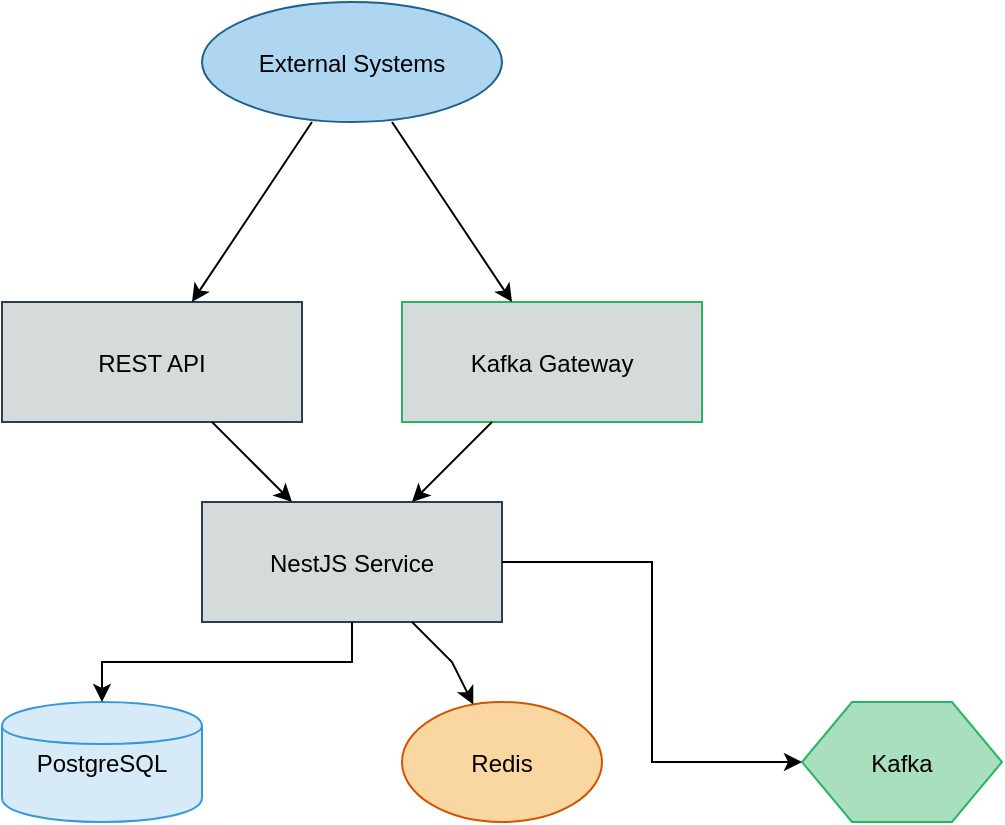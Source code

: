 <?xml version="1.0" encoding="UTF-8"?>
<mxfile>
  <diagram name="Architecture">
    <mxGraphModel dx="2000" dy="2000" grid="1" gridSize="10" guides="1" tooltips="1" connect="1" arrows="1" fold="1" shadow="0" math="0">
      <root>
        <mxCell id="0"/>
        <mxCell id="1" parent="0"/>

        <!-- External Systems -->
        <mxCell id="external-systems" value="External Systems" style="shape=ellipse;fillColor=#AED6F1;strokeColor=#1F618D;" vertex="1" parent="1">
          <mxGeometry x="400" y="50" width="150" height="60" as="geometry"/>
        </mxCell>

        <!-- REST API Gateway -->
        <mxCell id="rest-api" value="REST API" style="shape=rectangle;fillColor=#D5DBDB;strokeColor=#2C3E50;" vertex="1" parent="1">
          <mxGeometry x="300" y="200" width="150" height="60" as="geometry"/>
        </mxCell>

        <!-- Kafka Gateway -->
        <mxCell id="kafka-gateway" value="Kafka Gateway" style="shape=rectangle;fillColor=#D5DBDB;strokeColor=#28B463;" vertex="1" parent="1">
          <mxGeometry x="500" y="200" width="150" height="60" as="geometry"/>
        </mxCell>

        <!-- Backend Service -->
        <mxCell id="backend" value="NestJS Service" style="shape=rectangle;fillColor=#D5DBDB;strokeColor=#2C3E50;" vertex="1" parent="1">
          <mxGeometry x="400" y="300" width="150" height="60" as="geometry"/>
        </mxCell>

        <!-- Database -->
        <mxCell id="db" value="PostgreSQL" style="shape=cylinder;fillColor=#D6EAF8;strokeColor=#3498DB;" vertex="1" parent="1">
          <mxGeometry x="300" y="400" width="100" height="60" as="geometry"/>
        </mxCell>

        <!-- Redis Cache -->
        <mxCell id="redis" value="Redis" style="ellipse;fillColor=#FAD7A0;strokeColor=#D35400;" vertex="1" parent="1">
          <mxGeometry x="500" y="400" width="100" height="60" as="geometry"/>
        </mxCell>

        <!-- Kafka -->
        <mxCell id="kafka" value="Kafka" style="shape=hexagon;fillColor=#A9DFBF;strokeColor=#28B463;" vertex="1" parent="1">
          <mxGeometry x="700" y="400" width="100" height="60" as="geometry"/>
        </mxCell>

        <!-- Connections -->
        <mxCell id="arrow1" style="edgeStyle=elbowEdgeStyle;rounded=0;orthogonalLoop=1;jettySize=auto;orthogonal=0;" edge="1" parent="1" source="external-systems" target="rest-api">
          <mxGeometry relative="1" as="geometry"/>
        </mxCell>
        <mxCell id="arrow2" style="edgeStyle=elbowEdgeStyle;rounded=0;orthogonalLoop=1;jettySize=auto;orthogonal=0;" edge="1" parent="1" source="external-systems" target="kafka-gateway">
          <mxGeometry relative="1" as="geometry"/>
        </mxCell>
        <mxCell id="arrow3" style="edgeStyle=elbowEdgeStyle;rounded=0;orthogonalLoop=1;jettySize=auto;orthogonal=0;" edge="1" parent="1" source="rest-api" target="backend">
          <mxGeometry relative="1" as="geometry"/>
        </mxCell>
        <mxCell id="arrow4" style="edgeStyle=elbowEdgeStyle;rounded=0;orthogonalLoop=1;jettySize=auto;orthogonal=0;" edge="1" parent="1" source="kafka-gateway" target="backend">
          <mxGeometry relative="1" as="geometry"/>
        </mxCell>
        <mxCell id="arrow5" style="edgeStyle=elbowEdgeStyle;rounded=0;orthogonalLoop=1;jettySize=auto;orthogonal=0;" edge="1" parent="1" source="backend" target="db">
          <mxGeometry relative="1" as="geometry"/>
        </mxCell>
        <mxCell id="arrow6" style="edgeStyle=elbowEdgeStyle;rounded=0;orthogonalLoop=1;jettySize=auto;orthogonal=0;" edge="1" parent="1" source="backend" target="redis">
          <mxGeometry relative="1" as="geometry"/>
        </mxCell>
        <mxCell id="arrow7" style="edgeStyle=elbowEdgeStyle;rounded=0;orthogonalLoop=1;jettySize=auto;orthogonal=0;" edge="1" parent="1" source="backend" target="kafka">
          <mxGeometry relative="1" as="geometry"/>
        </mxCell>
      </root>
    </mxGraphModel>
  </diagram>
</mxfile>
